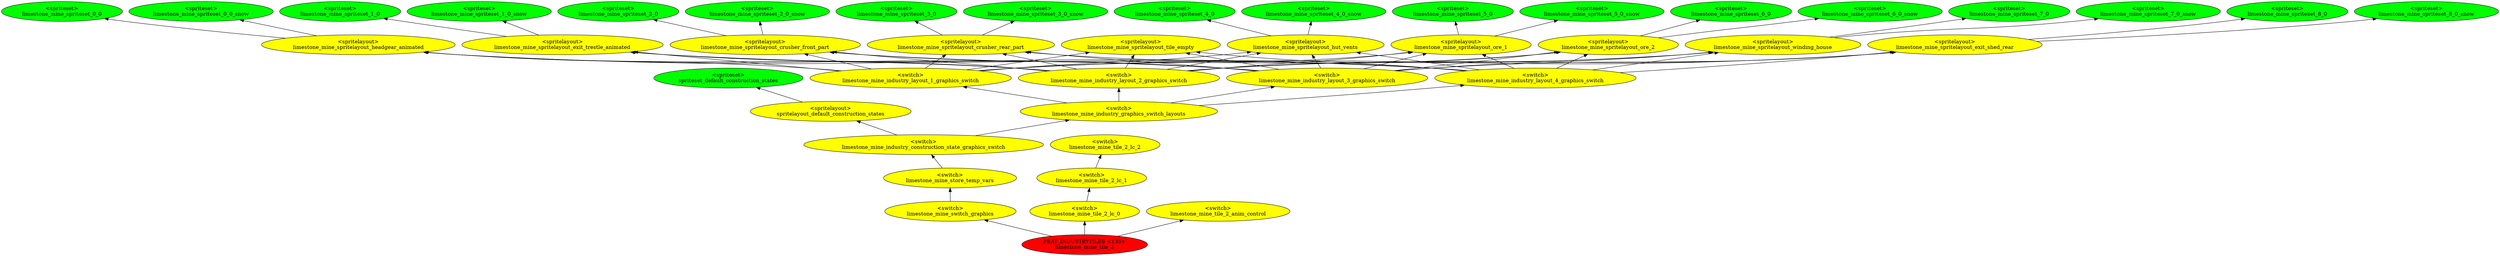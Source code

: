 digraph {
rankdir="BT"
spriteset_default_construction_states [fillcolor=green style="filled" label="<spriteset>\nspriteset_default_construction_states"]
spritelayout_default_construction_states [fillcolor=yellow style="filled" label="<spritelayout>\nspritelayout_default_construction_states"]
limestone_mine_spriteset_0_0 [fillcolor=green style="filled" label="<spriteset>\nlimestone_mine_spriteset_0_0"]
limestone_mine_spriteset_0_0_snow [fillcolor=green style="filled" label="<spriteset>\nlimestone_mine_spriteset_0_0_snow"]
limestone_mine_spriteset_1_0 [fillcolor=green style="filled" label="<spriteset>\nlimestone_mine_spriteset_1_0"]
limestone_mine_spriteset_1_0_snow [fillcolor=green style="filled" label="<spriteset>\nlimestone_mine_spriteset_1_0_snow"]
limestone_mine_spriteset_2_0 [fillcolor=green style="filled" label="<spriteset>\nlimestone_mine_spriteset_2_0"]
limestone_mine_spriteset_2_0_snow [fillcolor=green style="filled" label="<spriteset>\nlimestone_mine_spriteset_2_0_snow"]
limestone_mine_spriteset_3_0 [fillcolor=green style="filled" label="<spriteset>\nlimestone_mine_spriteset_3_0"]
limestone_mine_spriteset_3_0_snow [fillcolor=green style="filled" label="<spriteset>\nlimestone_mine_spriteset_3_0_snow"]
limestone_mine_spriteset_4_0 [fillcolor=green style="filled" label="<spriteset>\nlimestone_mine_spriteset_4_0"]
limestone_mine_spriteset_4_0_snow [fillcolor=green style="filled" label="<spriteset>\nlimestone_mine_spriteset_4_0_snow"]
limestone_mine_spriteset_5_0 [fillcolor=green style="filled" label="<spriteset>\nlimestone_mine_spriteset_5_0"]
limestone_mine_spriteset_5_0_snow [fillcolor=green style="filled" label="<spriteset>\nlimestone_mine_spriteset_5_0_snow"]
limestone_mine_spriteset_6_0 [fillcolor=green style="filled" label="<spriteset>\nlimestone_mine_spriteset_6_0"]
limestone_mine_spriteset_6_0_snow [fillcolor=green style="filled" label="<spriteset>\nlimestone_mine_spriteset_6_0_snow"]
limestone_mine_spriteset_7_0 [fillcolor=green style="filled" label="<spriteset>\nlimestone_mine_spriteset_7_0"]
limestone_mine_spriteset_7_0_snow [fillcolor=green style="filled" label="<spriteset>\nlimestone_mine_spriteset_7_0_snow"]
limestone_mine_spriteset_8_0 [fillcolor=green style="filled" label="<spriteset>\nlimestone_mine_spriteset_8_0"]
limestone_mine_spriteset_8_0_snow [fillcolor=green style="filled" label="<spriteset>\nlimestone_mine_spriteset_8_0_snow"]
limestone_mine_spritelayout_tile_empty [fillcolor=yellow style="filled" label="<spritelayout>\nlimestone_mine_spritelayout_tile_empty"]
limestone_mine_spritelayout_headgear_animated [fillcolor=yellow style="filled" label="<spritelayout>\nlimestone_mine_spritelayout_headgear_animated"]
limestone_mine_spritelayout_exit_trestle_animated [fillcolor=yellow style="filled" label="<spritelayout>\nlimestone_mine_spritelayout_exit_trestle_animated"]
limestone_mine_spritelayout_crusher_front_part [fillcolor=yellow style="filled" label="<spritelayout>\nlimestone_mine_spritelayout_crusher_front_part"]
limestone_mine_spritelayout_crusher_rear_part [fillcolor=yellow style="filled" label="<spritelayout>\nlimestone_mine_spritelayout_crusher_rear_part"]
limestone_mine_spritelayout_hut_vents [fillcolor=yellow style="filled" label="<spritelayout>\nlimestone_mine_spritelayout_hut_vents"]
limestone_mine_spritelayout_ore_1 [fillcolor=yellow style="filled" label="<spritelayout>\nlimestone_mine_spritelayout_ore_1"]
limestone_mine_spritelayout_ore_2 [fillcolor=yellow style="filled" label="<spritelayout>\nlimestone_mine_spritelayout_ore_2"]
limestone_mine_spritelayout_winding_house [fillcolor=yellow style="filled" label="<spritelayout>\nlimestone_mine_spritelayout_winding_house"]
limestone_mine_spritelayout_exit_shed_rear [fillcolor=yellow style="filled" label="<spritelayout>\nlimestone_mine_spritelayout_exit_shed_rear"]
limestone_mine_industry_layout_1_graphics_switch [fillcolor=yellow style="filled" label="<switch>\nlimestone_mine_industry_layout_1_graphics_switch"]
limestone_mine_industry_layout_2_graphics_switch [fillcolor=yellow style="filled" label="<switch>\nlimestone_mine_industry_layout_2_graphics_switch"]
limestone_mine_industry_layout_3_graphics_switch [fillcolor=yellow style="filled" label="<switch>\nlimestone_mine_industry_layout_3_graphics_switch"]
limestone_mine_industry_layout_4_graphics_switch [fillcolor=yellow style="filled" label="<switch>\nlimestone_mine_industry_layout_4_graphics_switch"]
limestone_mine_industry_graphics_switch_layouts [fillcolor=yellow style="filled" label="<switch>\nlimestone_mine_industry_graphics_switch_layouts"]
limestone_mine_industry_construction_state_graphics_switch [fillcolor=yellow style="filled" label="<switch>\nlimestone_mine_industry_construction_state_graphics_switch"]
limestone_mine_store_temp_vars [fillcolor=yellow style="filled" label="<switch>\nlimestone_mine_store_temp_vars"]
limestone_mine_switch_graphics [fillcolor=yellow style="filled" label="<switch>\nlimestone_mine_switch_graphics"]
limestone_mine_tile_2_lc_2 [fillcolor=yellow style="filled" label="<switch>\nlimestone_mine_tile_2_lc_2"]
limestone_mine_tile_2_lc_1 [fillcolor=yellow style="filled" label="<switch>\nlimestone_mine_tile_2_lc_1"]
limestone_mine_tile_2_lc_0 [fillcolor=yellow style="filled" label="<switch>\nlimestone_mine_tile_2_lc_0"]
limestone_mine_tile_2_anim_control [fillcolor=yellow style="filled" label="<switch>\nlimestone_mine_tile_2_anim_control"]
limestone_mine_tile_2 [fillcolor=red style="filled" label="FEAT_INDUSTRYTILES <135>\nlimestone_mine_tile_2"]
limestone_mine_industry_layout_2_graphics_switch->limestone_mine_spritelayout_exit_trestle_animated
limestone_mine_industry_layout_4_graphics_switch->limestone_mine_spritelayout_crusher_rear_part
limestone_mine_industry_layout_1_graphics_switch->limestone_mine_spritelayout_hut_vents
limestone_mine_industry_layout_1_graphics_switch->limestone_mine_spritelayout_crusher_rear_part
limestone_mine_spritelayout_ore_2->limestone_mine_spriteset_6_0
limestone_mine_industry_layout_1_graphics_switch->limestone_mine_spritelayout_ore_2
limestone_mine_spritelayout_headgear_animated->limestone_mine_spriteset_0_0_snow
limestone_mine_spritelayout_crusher_front_part->limestone_mine_spriteset_2_0_snow
limestone_mine_industry_layout_4_graphics_switch->limestone_mine_spritelayout_ore_2
limestone_mine_tile_2_lc_0->limestone_mine_tile_2_lc_1
limestone_mine_industry_layout_3_graphics_switch->limestone_mine_spritelayout_winding_house
limestone_mine_spritelayout_hut_vents->limestone_mine_spriteset_4_0
limestone_mine_spritelayout_ore_2->limestone_mine_spriteset_6_0_snow
limestone_mine_spritelayout_exit_shed_rear->limestone_mine_spriteset_8_0
limestone_mine_switch_graphics->limestone_mine_store_temp_vars
limestone_mine_spritelayout_winding_house->limestone_mine_spriteset_7_0_snow
limestone_mine_industry_layout_3_graphics_switch->limestone_mine_spritelayout_headgear_animated
limestone_mine_industry_layout_2_graphics_switch->limestone_mine_spritelayout_headgear_animated
limestone_mine_industry_layout_3_graphics_switch->limestone_mine_spritelayout_crusher_front_part
limestone_mine_industry_layout_1_graphics_switch->limestone_mine_spritelayout_tile_empty
limestone_mine_spritelayout_headgear_animated->limestone_mine_spriteset_0_0
limestone_mine_industry_layout_4_graphics_switch->limestone_mine_spritelayout_tile_empty
limestone_mine_spritelayout_exit_shed_rear->limestone_mine_spriteset_8_0_snow
limestone_mine_industry_graphics_switch_layouts->limestone_mine_industry_layout_1_graphics_switch
limestone_mine_industry_layout_1_graphics_switch->limestone_mine_spritelayout_headgear_animated
limestone_mine_spritelayout_winding_house->limestone_mine_spriteset_7_0
limestone_mine_industry_layout_1_graphics_switch->limestone_mine_spritelayout_exit_shed_rear
limestone_mine_spritelayout_exit_trestle_animated->limestone_mine_spriteset_1_0
limestone_mine_industry_layout_3_graphics_switch->limestone_mine_spritelayout_hut_vents
limestone_mine_industry_layout_4_graphics_switch->limestone_mine_spritelayout_exit_shed_rear
limestone_mine_industry_layout_4_graphics_switch->limestone_mine_spritelayout_ore_1
limestone_mine_industry_layout_2_graphics_switch->limestone_mine_spritelayout_crusher_rear_part
limestone_mine_industry_layout_4_graphics_switch->limestone_mine_spritelayout_exit_trestle_animated
limestone_mine_industry_construction_state_graphics_switch->spritelayout_default_construction_states
limestone_mine_spritelayout_crusher_rear_part->limestone_mine_spriteset_3_0
limestone_mine_industry_layout_2_graphics_switch->limestone_mine_spritelayout_ore_1
limestone_mine_industry_layout_4_graphics_switch->limestone_mine_spritelayout_winding_house
limestone_mine_industry_layout_4_graphics_switch->limestone_mine_spritelayout_headgear_animated
limestone_mine_industry_layout_3_graphics_switch->limestone_mine_spritelayout_ore_1
limestone_mine_tile_2->limestone_mine_tile_2_anim_control
limestone_mine_industry_layout_1_graphics_switch->limestone_mine_spritelayout_ore_1
limestone_mine_industry_layout_2_graphics_switch->limestone_mine_spritelayout_ore_2
limestone_mine_industry_graphics_switch_layouts->limestone_mine_industry_layout_2_graphics_switch
limestone_mine_industry_graphics_switch_layouts->limestone_mine_industry_layout_3_graphics_switch
limestone_mine_spritelayout_ore_1->limestone_mine_spriteset_5_0_snow
limestone_mine_tile_2->limestone_mine_tile_2_lc_0
limestone_mine_spritelayout_crusher_front_part->limestone_mine_spriteset_2_0
limestone_mine_industry_layout_1_graphics_switch->limestone_mine_spritelayout_crusher_front_part
limestone_mine_industry_layout_3_graphics_switch->limestone_mine_spritelayout_tile_empty
limestone_mine_industry_layout_4_graphics_switch->limestone_mine_spritelayout_crusher_front_part
limestone_mine_industry_layout_3_graphics_switch->limestone_mine_spritelayout_ore_2
limestone_mine_industry_layout_3_graphics_switch->limestone_mine_spritelayout_crusher_rear_part
limestone_mine_industry_layout_2_graphics_switch->limestone_mine_spritelayout_hut_vents
limestone_mine_industry_layout_1_graphics_switch->limestone_mine_spritelayout_winding_house
limestone_mine_industry_layout_1_graphics_switch->limestone_mine_spritelayout_exit_trestle_animated
limestone_mine_industry_layout_2_graphics_switch->limestone_mine_spritelayout_crusher_front_part
limestone_mine_industry_layout_3_graphics_switch->limestone_mine_spritelayout_exit_trestle_animated
limestone_mine_industry_layout_4_graphics_switch->limestone_mine_spritelayout_hut_vents
limestone_mine_industry_layout_2_graphics_switch->limestone_mine_spritelayout_tile_empty
limestone_mine_spritelayout_ore_1->limestone_mine_spriteset_5_0
spritelayout_default_construction_states->spriteset_default_construction_states
limestone_mine_tile_2_lc_1->limestone_mine_tile_2_lc_2
limestone_mine_tile_2->limestone_mine_switch_graphics
limestone_mine_industry_construction_state_graphics_switch->limestone_mine_industry_graphics_switch_layouts
limestone_mine_industry_layout_2_graphics_switch->limestone_mine_spritelayout_exit_shed_rear
limestone_mine_spritelayout_crusher_rear_part->limestone_mine_spriteset_3_0_snow
limestone_mine_industry_graphics_switch_layouts->limestone_mine_industry_layout_4_graphics_switch
limestone_mine_spritelayout_exit_trestle_animated->limestone_mine_spriteset_1_0_snow
limestone_mine_spritelayout_hut_vents->limestone_mine_spriteset_4_0_snow
limestone_mine_industry_layout_3_graphics_switch->limestone_mine_spritelayout_exit_shed_rear
limestone_mine_store_temp_vars->limestone_mine_industry_construction_state_graphics_switch
limestone_mine_industry_layout_2_graphics_switch->limestone_mine_spritelayout_winding_house
}
